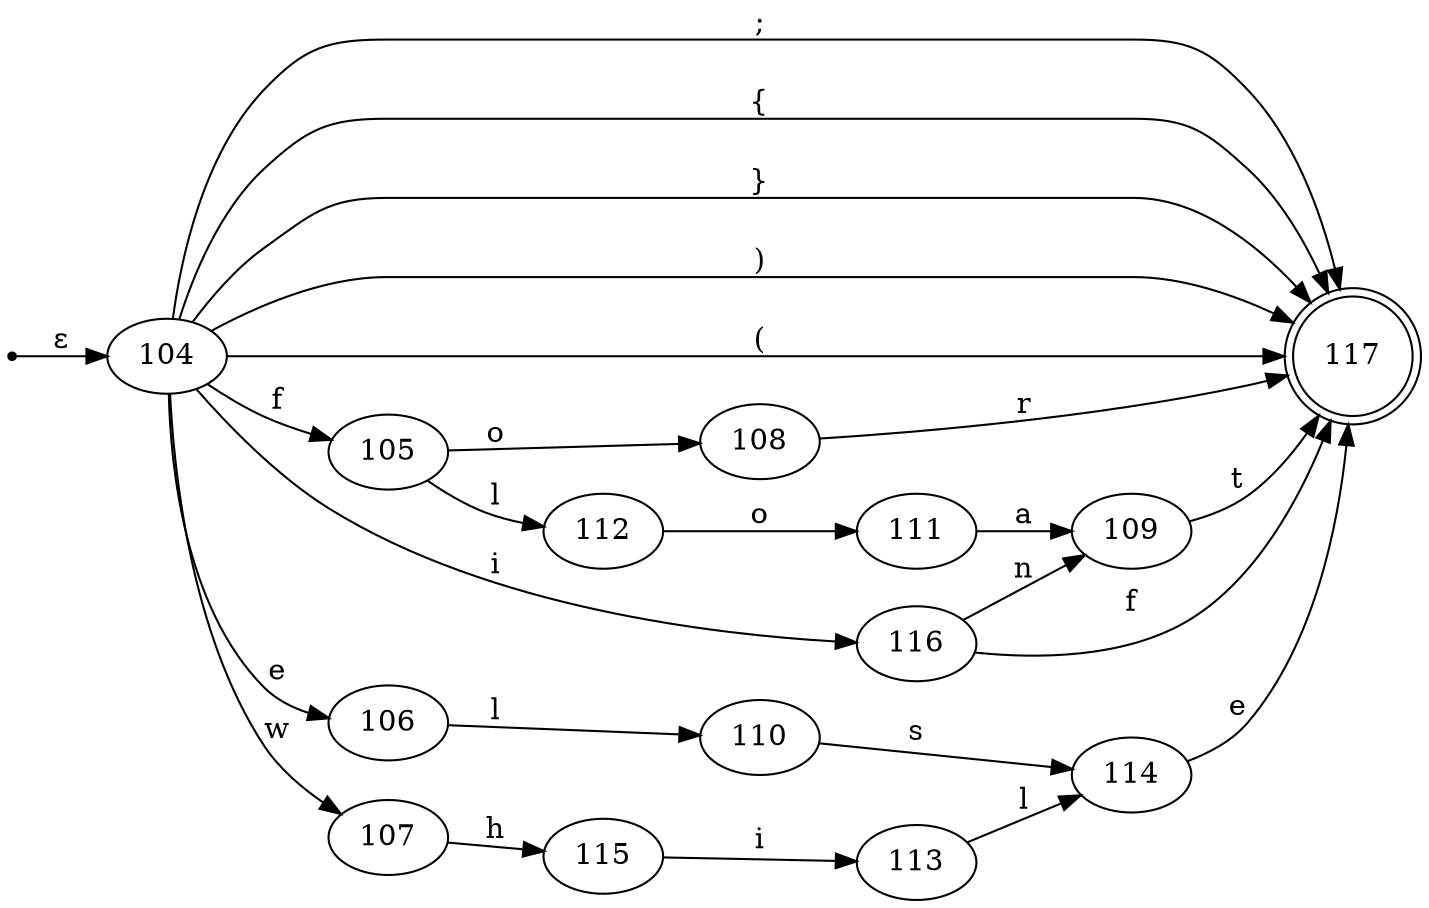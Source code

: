 digraph DFA {
  rankdir=LR;
  size="15,10";
  dpi=300;
  start [shape=point];
  117 [shape=doublecircle];
  start -> 104 [ label = "ε" ];
  104 -> 105 [ label = "f" ];
  104 -> 107 [ label = "w" ];
  104 -> 116 [ label = "i" ];
  104 -> 106 [ label = "e" ];
  104 -> 117 [ label = ";" ];
  104 -> 117 [ label = "{" ];
  104 -> 117 [ label = "}" ];
  104 -> 117 [ label = ")" ];
  104 -> 117 [ label = "(" ];
  105 -> 112 [ label = "l" ];
  105 -> 108 [ label = "o" ];
  107 -> 115 [ label = "h" ];
  116 -> 109 [ label = "n" ];
  116 -> 117 [ label = "f" ];
  106 -> 110 [ label = "l" ];
  112 -> 111 [ label = "o" ];
  108 -> 117 [ label = "r" ];
  115 -> 113 [ label = "i" ];
  109 -> 117 [ label = "t" ];
  110 -> 114 [ label = "s" ];
  111 -> 109 [ label = "a" ];
  113 -> 114 [ label = "l" ];
  114 -> 117 [ label = "e" ];
}